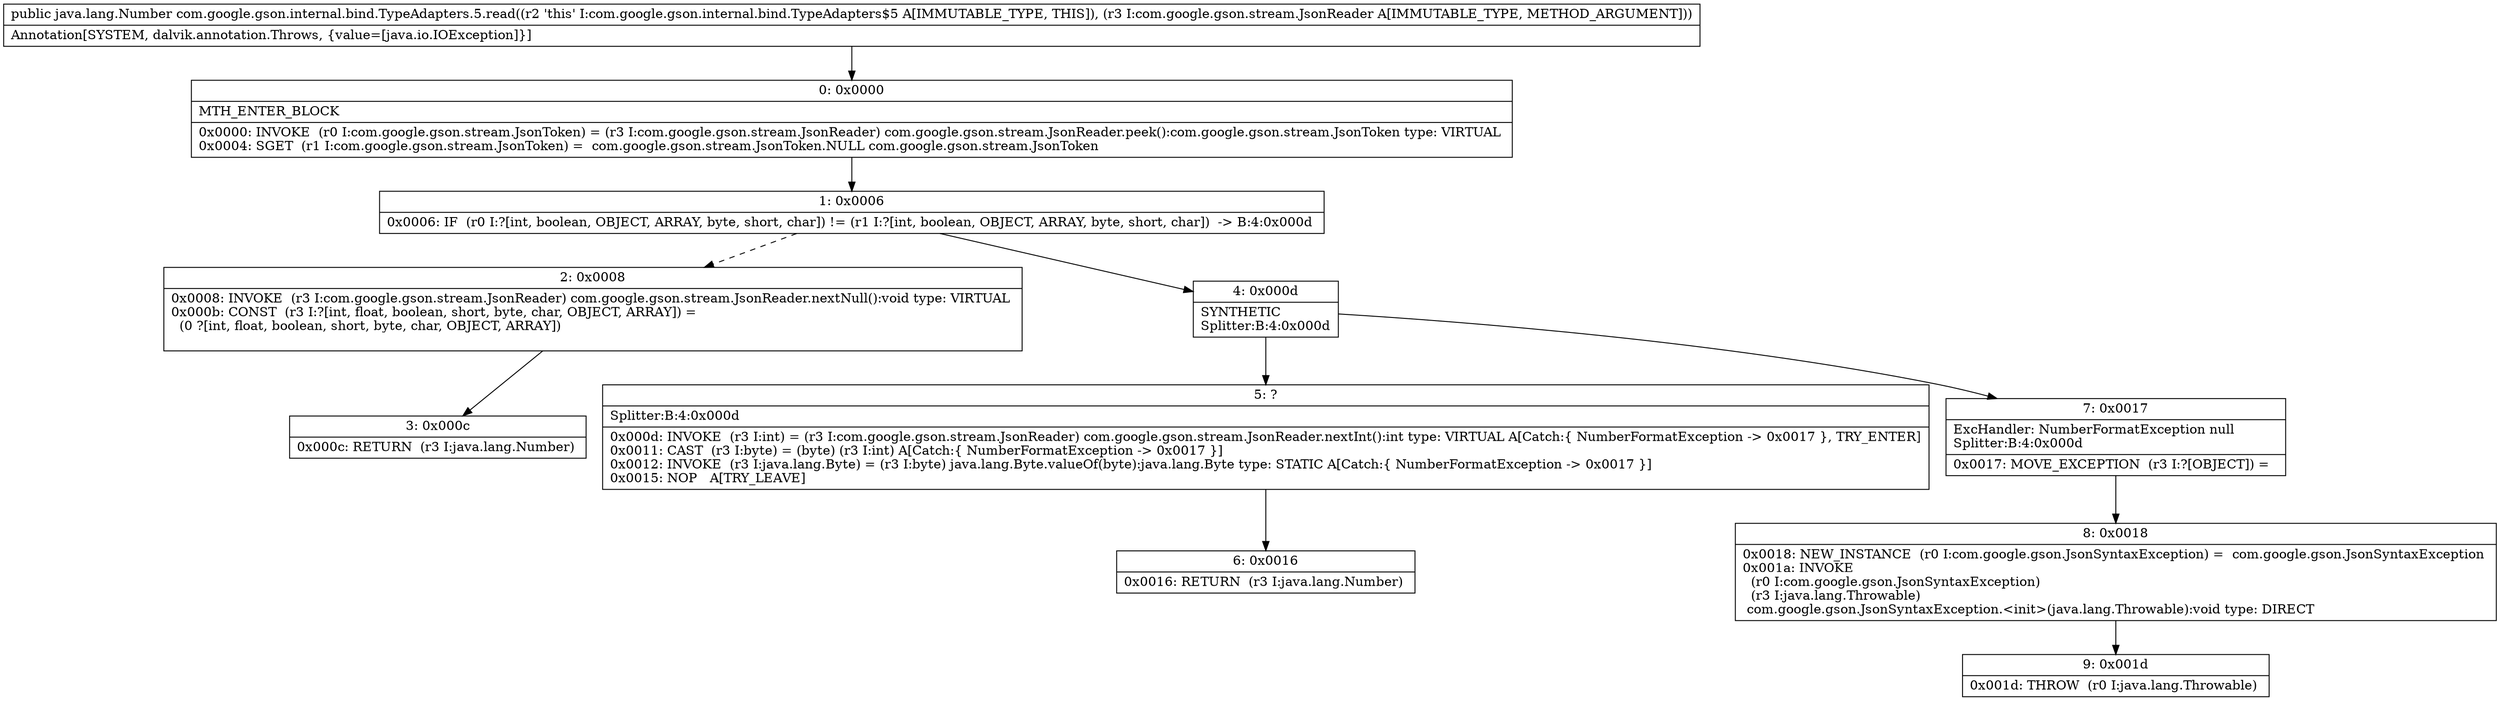 digraph "CFG forcom.google.gson.internal.bind.TypeAdapters.5.read(Lcom\/google\/gson\/stream\/JsonReader;)Ljava\/lang\/Number;" {
Node_0 [shape=record,label="{0\:\ 0x0000|MTH_ENTER_BLOCK\l|0x0000: INVOKE  (r0 I:com.google.gson.stream.JsonToken) = (r3 I:com.google.gson.stream.JsonReader) com.google.gson.stream.JsonReader.peek():com.google.gson.stream.JsonToken type: VIRTUAL \l0x0004: SGET  (r1 I:com.google.gson.stream.JsonToken) =  com.google.gson.stream.JsonToken.NULL com.google.gson.stream.JsonToken \l}"];
Node_1 [shape=record,label="{1\:\ 0x0006|0x0006: IF  (r0 I:?[int, boolean, OBJECT, ARRAY, byte, short, char]) != (r1 I:?[int, boolean, OBJECT, ARRAY, byte, short, char])  \-\> B:4:0x000d \l}"];
Node_2 [shape=record,label="{2\:\ 0x0008|0x0008: INVOKE  (r3 I:com.google.gson.stream.JsonReader) com.google.gson.stream.JsonReader.nextNull():void type: VIRTUAL \l0x000b: CONST  (r3 I:?[int, float, boolean, short, byte, char, OBJECT, ARRAY]) = \l  (0 ?[int, float, boolean, short, byte, char, OBJECT, ARRAY])\l \l}"];
Node_3 [shape=record,label="{3\:\ 0x000c|0x000c: RETURN  (r3 I:java.lang.Number) \l}"];
Node_4 [shape=record,label="{4\:\ 0x000d|SYNTHETIC\lSplitter:B:4:0x000d\l}"];
Node_5 [shape=record,label="{5\:\ ?|Splitter:B:4:0x000d\l|0x000d: INVOKE  (r3 I:int) = (r3 I:com.google.gson.stream.JsonReader) com.google.gson.stream.JsonReader.nextInt():int type: VIRTUAL A[Catch:\{ NumberFormatException \-\> 0x0017 \}, TRY_ENTER]\l0x0011: CAST  (r3 I:byte) = (byte) (r3 I:int) A[Catch:\{ NumberFormatException \-\> 0x0017 \}]\l0x0012: INVOKE  (r3 I:java.lang.Byte) = (r3 I:byte) java.lang.Byte.valueOf(byte):java.lang.Byte type: STATIC A[Catch:\{ NumberFormatException \-\> 0x0017 \}]\l0x0015: NOP   A[TRY_LEAVE]\l}"];
Node_6 [shape=record,label="{6\:\ 0x0016|0x0016: RETURN  (r3 I:java.lang.Number) \l}"];
Node_7 [shape=record,label="{7\:\ 0x0017|ExcHandler: NumberFormatException null\lSplitter:B:4:0x000d\l|0x0017: MOVE_EXCEPTION  (r3 I:?[OBJECT]) =  \l}"];
Node_8 [shape=record,label="{8\:\ 0x0018|0x0018: NEW_INSTANCE  (r0 I:com.google.gson.JsonSyntaxException) =  com.google.gson.JsonSyntaxException \l0x001a: INVOKE  \l  (r0 I:com.google.gson.JsonSyntaxException)\l  (r3 I:java.lang.Throwable)\l com.google.gson.JsonSyntaxException.\<init\>(java.lang.Throwable):void type: DIRECT \l}"];
Node_9 [shape=record,label="{9\:\ 0x001d|0x001d: THROW  (r0 I:java.lang.Throwable) \l}"];
MethodNode[shape=record,label="{public java.lang.Number com.google.gson.internal.bind.TypeAdapters.5.read((r2 'this' I:com.google.gson.internal.bind.TypeAdapters$5 A[IMMUTABLE_TYPE, THIS]), (r3 I:com.google.gson.stream.JsonReader A[IMMUTABLE_TYPE, METHOD_ARGUMENT]))  | Annotation[SYSTEM, dalvik.annotation.Throws, \{value=[java.io.IOException]\}]\l}"];
MethodNode -> Node_0;
Node_0 -> Node_1;
Node_1 -> Node_2[style=dashed];
Node_1 -> Node_4;
Node_2 -> Node_3;
Node_4 -> Node_5;
Node_4 -> Node_7;
Node_5 -> Node_6;
Node_7 -> Node_8;
Node_8 -> Node_9;
}

